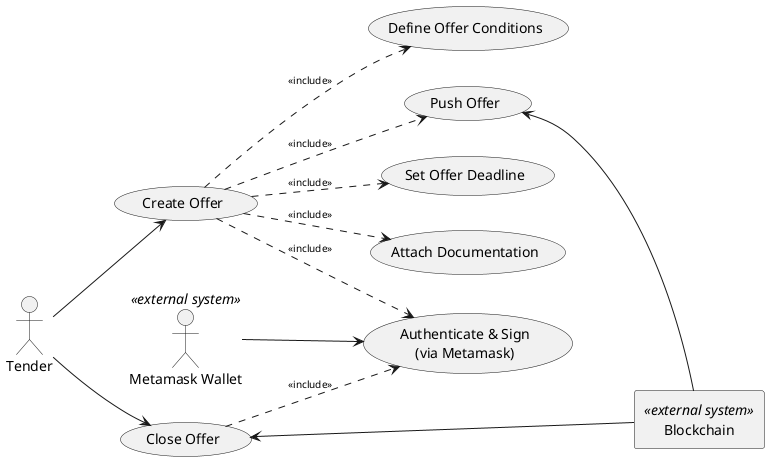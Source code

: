 @startuml tender-usecase
left to right direction
skinparam ArrowFontSize 10

' -- Actors --
actor "Tender" as Tender
actor "Metamask Wallet" as Metamask <<external system>>
rectangle "Blockchain" as Blockchain <<external system>>

' -- Use Cases --
usecase "Create Offer" as CreateOffer
usecase "Close Offer" as CloseOffer
usecase "Set Offer Deadline" as OfferDeadline
usecase "Attach Documentation" as OfferDocs
usecase "Define Offer Conditions" as OfferConditions
usecase "Authenticate & Sign\n(via Metamask)" as AuthMeta
usecase "Push Offer" as PushOffer

' -- Actor-Use Case Links --
Tender --> CreateOffer
Tender --> CloseOffer

' -- Include and Extend Relationships --
CreateOffer ..> OfferDeadline : <<include>>
CreateOffer ..> OfferDocs : <<include>>
CreateOffer ..> OfferConditions : <<include>>
CreateOffer ..> AuthMeta : <<include>>
CreateOffer ..> PushOffer : <<include>>

CloseOffer ..> AuthMeta : <<include>>

' -- Blockchain connections --
PushOffer <-- Blockchain
CloseOffer <-- Blockchain
Metamask --> AuthMeta

@enduml